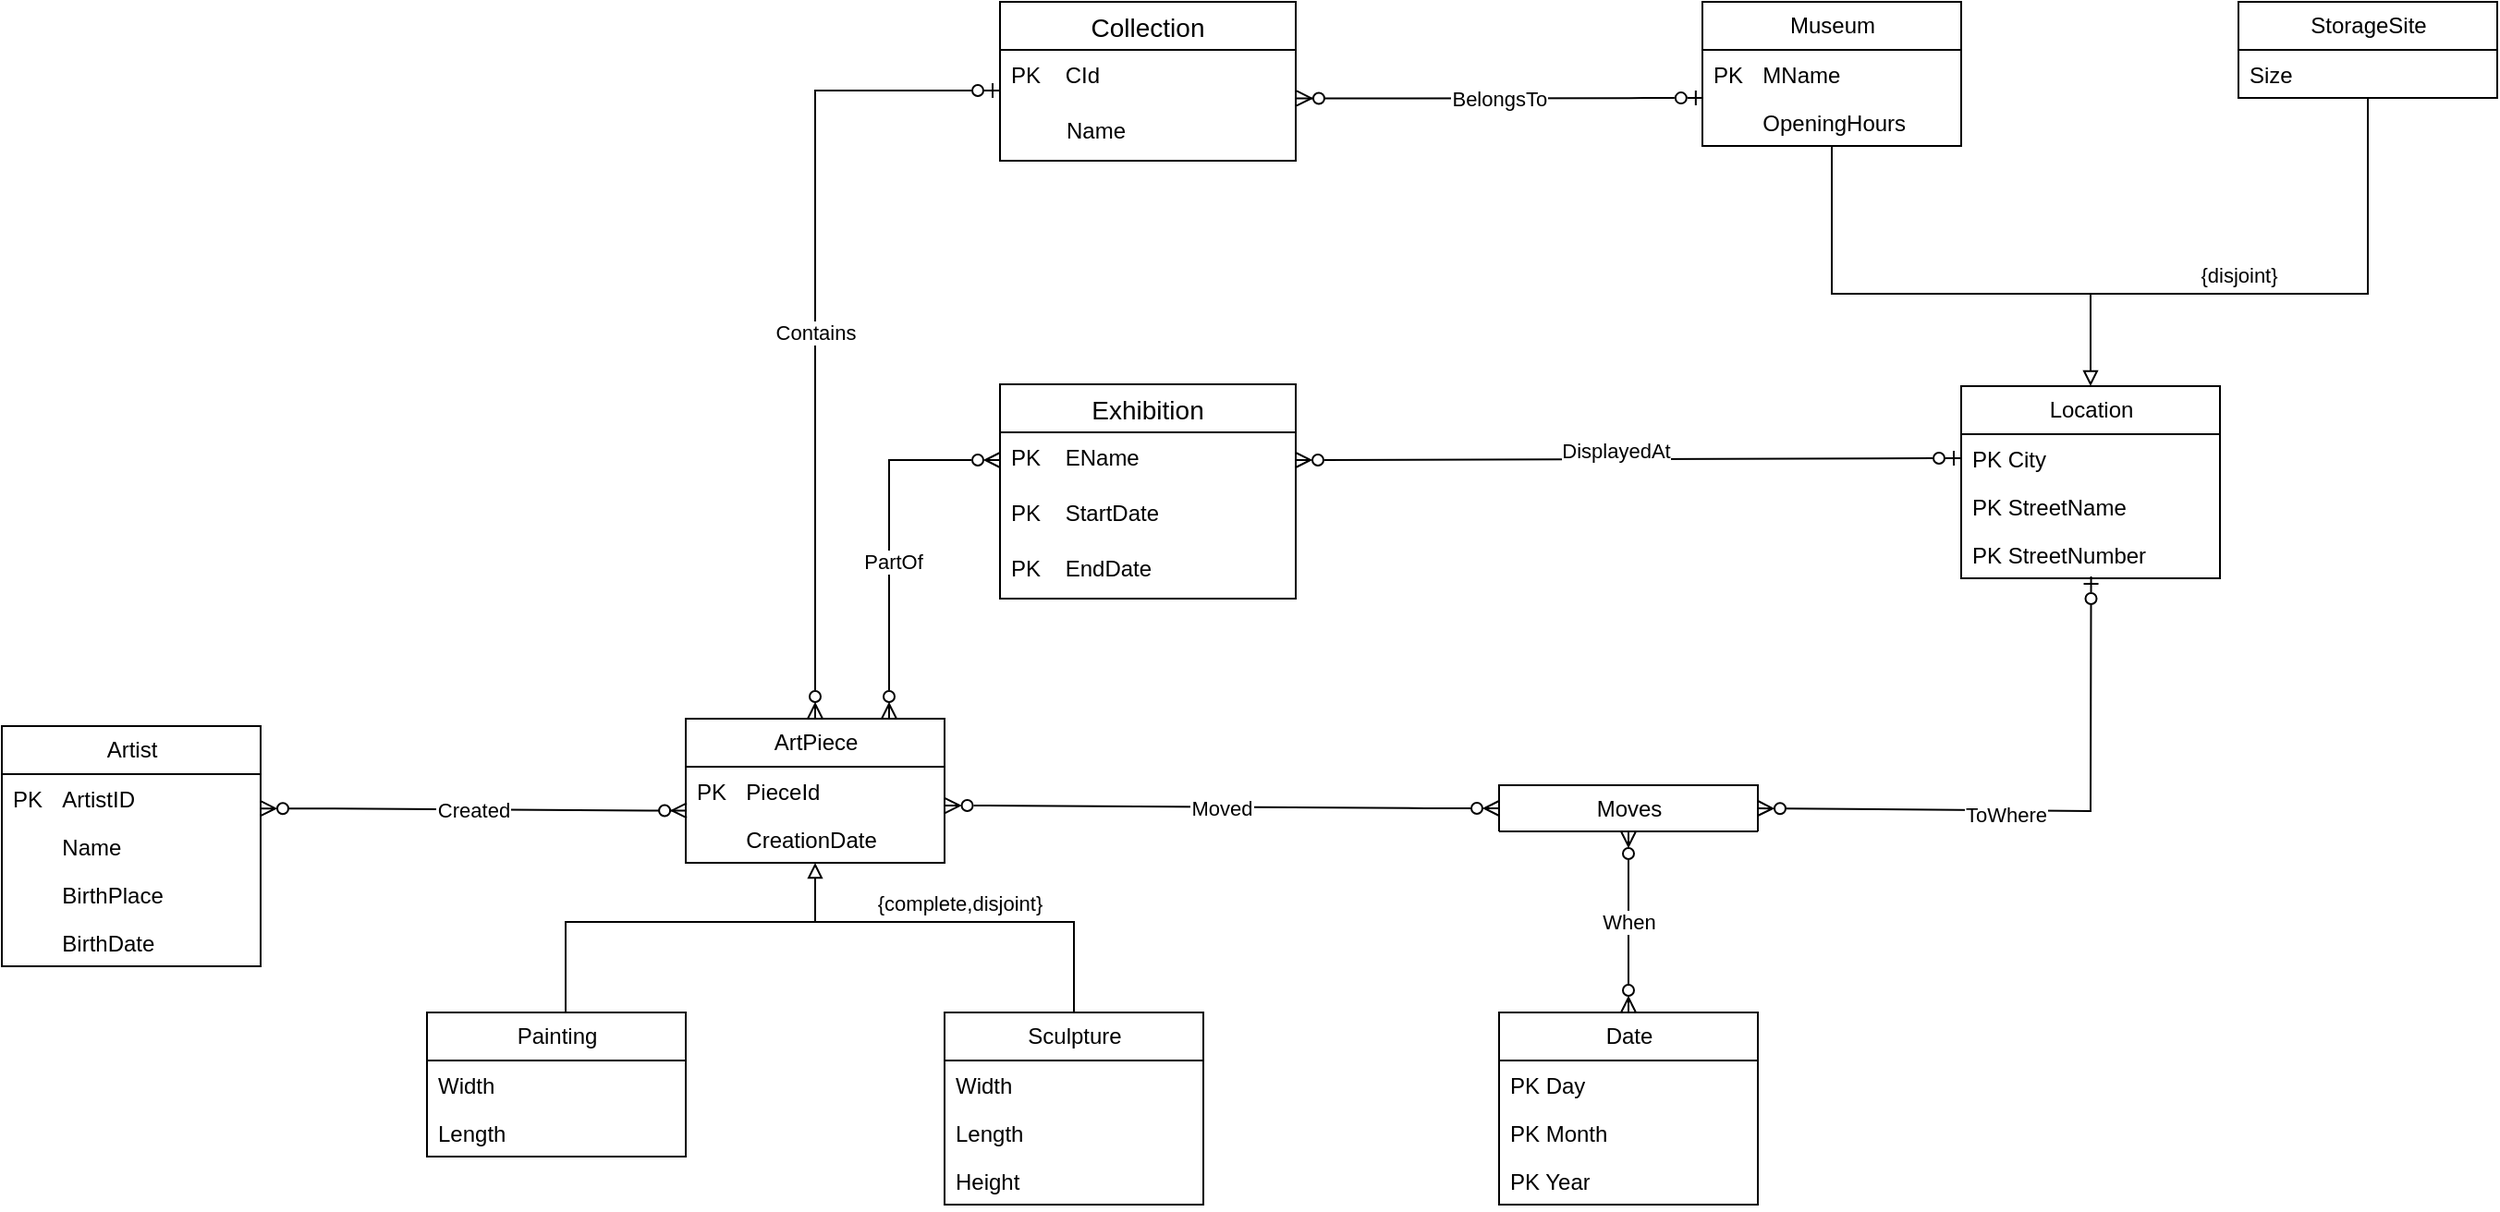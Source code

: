 <mxfile version="20.8.16" type="device"><diagram id="R2lEEEUBdFMjLlhIrx00" name="Page-1"><mxGraphModel dx="954" dy="1774" grid="1" gridSize="10" guides="1" tooltips="1" connect="1" arrows="1" fold="1" page="1" pageScale="1" pageWidth="850" pageHeight="1100" math="0" shadow="0" extFonts="Permanent Marker^https://fonts.googleapis.com/css?family=Permanent+Marker"><root><mxCell id="0"/><mxCell id="1" parent="0"/><mxCell id="C-vyLk0tnHw3VtMMgP7b-1" value="Created" style="edgeStyle=entityRelationEdgeStyle;endArrow=ERzeroToMany;startArrow=ERzeroToMany;endFill=1;startFill=0;exitX=1;exitY=0.716;exitDx=0;exitDy=0;entryX=0.004;entryY=-0.087;entryDx=0;entryDy=0;entryPerimeter=0;exitPerimeter=0;" parent="1" source="9fFGTDDnQGLnsMgLMW3F-2" target="9fFGTDDnQGLnsMgLMW3F-7" edge="1"><mxGeometry width="100" height="100" relative="1" as="geometry"><mxPoint x="360" y="165" as="sourcePoint"/><mxPoint x="370" y="180" as="targetPoint"/></mxGeometry></mxCell><mxCell id="9fFGTDDnQGLnsMgLMW3F-1" value="Artist" style="swimlane;fontStyle=0;childLayout=stackLayout;horizontal=1;startSize=26;fillColor=none;horizontalStack=0;resizeParent=1;resizeParentMax=0;resizeLast=0;collapsible=1;marginBottom=0;html=1;" parent="1" vertex="1"><mxGeometry x="120" y="314" width="140" height="130" as="geometry"><mxRectangle x="120" y="293" width="70" height="30" as="alternateBounds"/></mxGeometry></mxCell><mxCell id="9fFGTDDnQGLnsMgLMW3F-2" value="PK&lt;span style=&quot;white-space: pre;&quot;&gt;&#9;ArtistID&lt;/span&gt;" style="text;strokeColor=none;fillColor=none;align=left;verticalAlign=top;spacingLeft=4;spacingRight=4;overflow=hidden;rotatable=0;points=[[0,0.5],[1,0.5]];portConstraint=eastwest;whiteSpace=wrap;html=1;" parent="9fFGTDDnQGLnsMgLMW3F-1" vertex="1"><mxGeometry y="26" width="140" height="26" as="geometry"/></mxCell><mxCell id="cfvbCOEu3X5dliOrHv4Z-3" value="&lt;span style=&quot;white-space: pre;&quot;&gt;&#9;&lt;/span&gt;Name" style="text;strokeColor=none;fillColor=none;align=left;verticalAlign=top;spacingLeft=4;spacingRight=4;overflow=hidden;rotatable=0;points=[[0,0.5],[1,0.5]];portConstraint=eastwest;whiteSpace=wrap;html=1;" parent="9fFGTDDnQGLnsMgLMW3F-1" vertex="1"><mxGeometry y="52" width="140" height="26" as="geometry"/></mxCell><mxCell id="9fFGTDDnQGLnsMgLMW3F-3" value="&lt;span style=&quot;white-space: pre;&quot;&gt;&#9;&lt;/span&gt;BirthPlace" style="text;strokeColor=none;fillColor=none;align=left;verticalAlign=top;spacingLeft=4;spacingRight=4;overflow=hidden;rotatable=0;points=[[0,0.5],[1,0.5]];portConstraint=eastwest;whiteSpace=wrap;html=1;" parent="9fFGTDDnQGLnsMgLMW3F-1" vertex="1"><mxGeometry y="78" width="140" height="26" as="geometry"/></mxCell><mxCell id="9fFGTDDnQGLnsMgLMW3F-4" value="&lt;span style=&quot;white-space: pre;&quot;&gt;&#9;&lt;/span&gt;BirthDate" style="text;strokeColor=none;fillColor=none;align=left;verticalAlign=top;spacingLeft=4;spacingRight=4;overflow=hidden;rotatable=0;points=[[0,0.5],[1,0.5]];portConstraint=eastwest;whiteSpace=wrap;html=1;" parent="9fFGTDDnQGLnsMgLMW3F-1" vertex="1"><mxGeometry y="104" width="140" height="26" as="geometry"/></mxCell><mxCell id="9fFGTDDnQGLnsMgLMW3F-5" value="ArtPiece" style="swimlane;fontStyle=0;childLayout=stackLayout;horizontal=1;startSize=26;fillColor=none;horizontalStack=0;resizeParent=1;resizeParentMax=0;resizeLast=0;collapsible=1;marginBottom=0;html=1;" parent="1" vertex="1"><mxGeometry x="490" y="310" width="140" height="78" as="geometry"/></mxCell><mxCell id="9fFGTDDnQGLnsMgLMW3F-6" value="PK&lt;span style=&quot;white-space: pre;&quot;&gt;&#9;&lt;/span&gt;PieceId" style="text;strokeColor=none;fillColor=none;align=left;verticalAlign=top;spacingLeft=4;spacingRight=4;overflow=hidden;rotatable=0;points=[[0,0.5],[1,0.5]];portConstraint=eastwest;whiteSpace=wrap;html=1;" parent="9fFGTDDnQGLnsMgLMW3F-5" vertex="1"><mxGeometry y="26" width="140" height="26" as="geometry"/></mxCell><mxCell id="9fFGTDDnQGLnsMgLMW3F-7" value="&lt;span style=&quot;white-space: pre;&quot;&gt;&#9;&lt;/span&gt;CreationDate" style="text;strokeColor=none;fillColor=none;align=left;verticalAlign=top;spacingLeft=4;spacingRight=4;overflow=hidden;rotatable=0;points=[[0,0.5],[1,0.5]];portConstraint=eastwest;whiteSpace=wrap;html=1;" parent="9fFGTDDnQGLnsMgLMW3F-5" vertex="1"><mxGeometry y="52" width="140" height="26" as="geometry"/></mxCell><mxCell id="9fFGTDDnQGLnsMgLMW3F-9" value="" style="endArrow=block;html=1;rounded=0;endFill=0;" parent="1" edge="1"><mxGeometry width="50" height="50" relative="1" as="geometry"><mxPoint x="560" y="420" as="sourcePoint"/><mxPoint x="560" y="388" as="targetPoint"/></mxGeometry></mxCell><mxCell id="9fFGTDDnQGLnsMgLMW3F-10" value="Painting" style="swimlane;fontStyle=0;childLayout=stackLayout;horizontal=1;startSize=26;fillColor=none;horizontalStack=0;resizeParent=1;resizeParentMax=0;resizeLast=0;collapsible=1;marginBottom=0;html=1;" parent="1" vertex="1"><mxGeometry x="350" y="469" width="140" height="78" as="geometry"/></mxCell><mxCell id="9fFGTDDnQGLnsMgLMW3F-11" value="Width" style="text;strokeColor=none;fillColor=none;align=left;verticalAlign=top;spacingLeft=4;spacingRight=4;overflow=hidden;rotatable=0;points=[[0,0.5],[1,0.5]];portConstraint=eastwest;whiteSpace=wrap;html=1;" parent="9fFGTDDnQGLnsMgLMW3F-10" vertex="1"><mxGeometry y="26" width="140" height="26" as="geometry"/></mxCell><mxCell id="9fFGTDDnQGLnsMgLMW3F-12" value="Length" style="text;strokeColor=none;fillColor=none;align=left;verticalAlign=top;spacingLeft=4;spacingRight=4;overflow=hidden;rotatable=0;points=[[0,0.5],[1,0.5]];portConstraint=eastwest;whiteSpace=wrap;html=1;" parent="9fFGTDDnQGLnsMgLMW3F-10" vertex="1"><mxGeometry y="52" width="140" height="26" as="geometry"/></mxCell><mxCell id="9fFGTDDnQGLnsMgLMW3F-13" value="Sculpture" style="swimlane;fontStyle=0;childLayout=stackLayout;horizontal=1;startSize=26;fillColor=none;horizontalStack=0;resizeParent=1;resizeParentMax=0;resizeLast=0;collapsible=1;marginBottom=0;html=1;" parent="1" vertex="1"><mxGeometry x="630" y="469" width="140" height="104" as="geometry"/></mxCell><mxCell id="9fFGTDDnQGLnsMgLMW3F-14" value="Width" style="text;strokeColor=none;fillColor=none;align=left;verticalAlign=top;spacingLeft=4;spacingRight=4;overflow=hidden;rotatable=0;points=[[0,0.5],[1,0.5]];portConstraint=eastwest;whiteSpace=wrap;html=1;" parent="9fFGTDDnQGLnsMgLMW3F-13" vertex="1"><mxGeometry y="26" width="140" height="26" as="geometry"/></mxCell><mxCell id="9fFGTDDnQGLnsMgLMW3F-16" value="Length" style="text;strokeColor=none;fillColor=none;align=left;verticalAlign=top;spacingLeft=4;spacingRight=4;overflow=hidden;rotatable=0;points=[[0,0.5],[1,0.5]];portConstraint=eastwest;whiteSpace=wrap;html=1;" parent="9fFGTDDnQGLnsMgLMW3F-13" vertex="1"><mxGeometry y="52" width="140" height="26" as="geometry"/></mxCell><mxCell id="9fFGTDDnQGLnsMgLMW3F-15" value="Height" style="text;strokeColor=none;fillColor=none;align=left;verticalAlign=top;spacingLeft=4;spacingRight=4;overflow=hidden;rotatable=0;points=[[0,0.5],[1,0.5]];portConstraint=eastwest;whiteSpace=wrap;html=1;" parent="9fFGTDDnQGLnsMgLMW3F-13" vertex="1"><mxGeometry y="78" width="140" height="26" as="geometry"/></mxCell><mxCell id="9fFGTDDnQGLnsMgLMW3F-17" value="" style="endArrow=none;html=1;rounded=0;" parent="1" edge="1"><mxGeometry width="50" height="50" relative="1" as="geometry"><mxPoint x="425" y="469" as="sourcePoint"/><mxPoint x="560" y="420" as="targetPoint"/><Array as="points"><mxPoint x="425" y="420"/></Array></mxGeometry></mxCell><mxCell id="9fFGTDDnQGLnsMgLMW3F-18" value="" style="endArrow=none;html=1;rounded=0;exitX=0.5;exitY=0;exitDx=0;exitDy=0;" parent="1" source="9fFGTDDnQGLnsMgLMW3F-13" edge="1"><mxGeometry width="50" height="50" relative="1" as="geometry"><mxPoint x="620" y="480" as="sourcePoint"/><mxPoint x="560" y="420" as="targetPoint"/><Array as="points"><mxPoint x="700" y="420"/></Array></mxGeometry></mxCell><mxCell id="9fFGTDDnQGLnsMgLMW3F-19" value="{complete,disjoint}" style="edgeLabel;html=1;align=center;verticalAlign=middle;resizable=0;points=[];" parent="9fFGTDDnQGLnsMgLMW3F-18" vertex="1" connectable="0"><mxGeometry x="0.175" y="-2" relative="1" as="geometry"><mxPoint y="-8" as="offset"/></mxGeometry></mxCell><mxCell id="9fFGTDDnQGLnsMgLMW3F-20" value="Moves" style="swimlane;fontStyle=0;childLayout=stackLayout;horizontal=1;startSize=26;fillColor=none;horizontalStack=0;resizeParent=1;resizeParentMax=0;resizeLast=0;collapsible=1;marginBottom=0;html=1;" parent="1" vertex="1"><mxGeometry x="930" y="346" width="140" height="25" as="geometry"/></mxCell><mxCell id="9fFGTDDnQGLnsMgLMW3F-23" value="Moved" style="edgeStyle=entityRelationEdgeStyle;endArrow=ERzeroToMany;startArrow=ERzeroToMany;endFill=0;startFill=0;exitX=1.002;exitY=0.808;exitDx=0;exitDy=0;exitPerimeter=0;entryX=0;entryY=0.5;entryDx=0;entryDy=0;" parent="1" source="9fFGTDDnQGLnsMgLMW3F-6" target="9fFGTDDnQGLnsMgLMW3F-20" edge="1"><mxGeometry width="100" height="100" relative="1" as="geometry"><mxPoint x="630" y="348" as="sourcePoint"/><mxPoint x="930" y="358" as="targetPoint"/></mxGeometry></mxCell><mxCell id="9fFGTDDnQGLnsMgLMW3F-24" value="Date" style="swimlane;fontStyle=0;childLayout=stackLayout;horizontal=1;startSize=26;fillColor=none;horizontalStack=0;resizeParent=1;resizeParentMax=0;resizeLast=0;collapsible=1;marginBottom=0;html=1;" parent="1" vertex="1"><mxGeometry x="930" y="469" width="140" height="104" as="geometry"/></mxCell><mxCell id="9fFGTDDnQGLnsMgLMW3F-25" value="PK Day" style="text;strokeColor=none;fillColor=none;align=left;verticalAlign=top;spacingLeft=4;spacingRight=4;overflow=hidden;rotatable=0;points=[[0,0.5],[1,0.5]];portConstraint=eastwest;whiteSpace=wrap;html=1;" parent="9fFGTDDnQGLnsMgLMW3F-24" vertex="1"><mxGeometry y="26" width="140" height="26" as="geometry"/></mxCell><mxCell id="9fFGTDDnQGLnsMgLMW3F-26" value="PK Month" style="text;strokeColor=none;fillColor=none;align=left;verticalAlign=top;spacingLeft=4;spacingRight=4;overflow=hidden;rotatable=0;points=[[0,0.5],[1,0.5]];portConstraint=eastwest;whiteSpace=wrap;html=1;" parent="9fFGTDDnQGLnsMgLMW3F-24" vertex="1"><mxGeometry y="52" width="140" height="26" as="geometry"/></mxCell><mxCell id="9fFGTDDnQGLnsMgLMW3F-27" value="PK Year" style="text;strokeColor=none;fillColor=none;align=left;verticalAlign=top;spacingLeft=4;spacingRight=4;overflow=hidden;rotatable=0;points=[[0,0.5],[1,0.5]];portConstraint=eastwest;whiteSpace=wrap;html=1;" parent="9fFGTDDnQGLnsMgLMW3F-24" vertex="1"><mxGeometry y="78" width="140" height="26" as="geometry"/></mxCell><mxCell id="9fFGTDDnQGLnsMgLMW3F-29" value="When" style="endArrow=ERzeroToMany;html=1;rounded=0;entryX=0.5;entryY=1;entryDx=0;entryDy=0;exitX=0.5;exitY=0;exitDx=0;exitDy=0;endFill=0;startArrow=ERzeroToMany;startFill=0;" parent="1" source="9fFGTDDnQGLnsMgLMW3F-24" target="9fFGTDDnQGLnsMgLMW3F-20" edge="1"><mxGeometry width="50" height="50" relative="1" as="geometry"><mxPoint x="780" y="420" as="sourcePoint"/><mxPoint x="1000" y="371.312" as="targetPoint"/></mxGeometry></mxCell><mxCell id="9fFGTDDnQGLnsMgLMW3F-30" value="Location" style="swimlane;fontStyle=0;childLayout=stackLayout;horizontal=1;startSize=26;fillColor=none;horizontalStack=0;resizeParent=1;resizeParentMax=0;resizeLast=0;collapsible=1;marginBottom=0;html=1;" parent="1" vertex="1"><mxGeometry x="1180" y="130" width="140" height="104" as="geometry"/></mxCell><mxCell id="9fFGTDDnQGLnsMgLMW3F-31" value="PK City" style="text;strokeColor=none;fillColor=none;align=left;verticalAlign=top;spacingLeft=4;spacingRight=4;overflow=hidden;rotatable=0;points=[[0,0.5],[1,0.5]];portConstraint=eastwest;whiteSpace=wrap;html=1;" parent="9fFGTDDnQGLnsMgLMW3F-30" vertex="1"><mxGeometry y="26" width="140" height="26" as="geometry"/></mxCell><mxCell id="9fFGTDDnQGLnsMgLMW3F-32" value="PK StreetName" style="text;strokeColor=none;fillColor=none;align=left;verticalAlign=top;spacingLeft=4;spacingRight=4;overflow=hidden;rotatable=0;points=[[0,0.5],[1,0.5]];portConstraint=eastwest;whiteSpace=wrap;html=1;" parent="9fFGTDDnQGLnsMgLMW3F-30" vertex="1"><mxGeometry y="52" width="140" height="26" as="geometry"/></mxCell><mxCell id="9fFGTDDnQGLnsMgLMW3F-33" value="PK StreetNumber" style="text;strokeColor=none;fillColor=none;align=left;verticalAlign=top;spacingLeft=4;spacingRight=4;overflow=hidden;rotatable=0;points=[[0,0.5],[1,0.5]];portConstraint=eastwest;whiteSpace=wrap;html=1;" parent="9fFGTDDnQGLnsMgLMW3F-30" vertex="1"><mxGeometry y="78" width="140" height="26" as="geometry"/></mxCell><mxCell id="9fFGTDDnQGLnsMgLMW3F-34" value="" style="endArrow=ERzeroToOne;html=1;rounded=0;exitX=1;exitY=0.5;exitDx=0;exitDy=0;entryX=0.502;entryY=0.962;entryDx=0;entryDy=0;entryPerimeter=0;endFill=0;startArrow=ERzeroToMany;startFill=0;" parent="1" source="9fFGTDDnQGLnsMgLMW3F-20" target="9fFGTDDnQGLnsMgLMW3F-33" edge="1"><mxGeometry width="50" height="50" relative="1" as="geometry"><mxPoint x="1140" y="220" as="sourcePoint"/><mxPoint x="1190" y="170" as="targetPoint"/><Array as="points"><mxPoint x="1250" y="360"/></Array></mxGeometry></mxCell><mxCell id="9fFGTDDnQGLnsMgLMW3F-35" value="ToWhere" style="edgeLabel;html=1;align=center;verticalAlign=middle;resizable=0;points=[];" parent="9fFGTDDnQGLnsMgLMW3F-34" vertex="1" connectable="0"><mxGeometry x="-0.13" y="-2" relative="1" as="geometry"><mxPoint as="offset"/></mxGeometry></mxCell><mxCell id="9fFGTDDnQGLnsMgLMW3F-36" value="" style="endArrow=block;html=1;rounded=0;endFill=0;entryX=0.5;entryY=0;entryDx=0;entryDy=0;" parent="1" target="9fFGTDDnQGLnsMgLMW3F-30" edge="1"><mxGeometry width="50" height="50" relative="1" as="geometry"><mxPoint x="1250" y="80" as="sourcePoint"/><mxPoint x="1250" y="-110" as="targetPoint"/></mxGeometry></mxCell><mxCell id="9fFGTDDnQGLnsMgLMW3F-37" value="Museum" style="swimlane;fontStyle=0;childLayout=stackLayout;horizontal=1;startSize=26;fillColor=none;horizontalStack=0;resizeParent=1;resizeParentMax=0;resizeLast=0;collapsible=1;marginBottom=0;html=1;" parent="1" vertex="1"><mxGeometry x="1040" y="-78" width="140" height="78" as="geometry"/></mxCell><mxCell id="9fFGTDDnQGLnsMgLMW3F-38" value="PK&lt;span style=&quot;white-space: pre;&quot;&gt;&#9;&lt;/span&gt;MName" style="text;strokeColor=none;fillColor=none;align=left;verticalAlign=top;spacingLeft=4;spacingRight=4;overflow=hidden;rotatable=0;points=[[0,0.5],[1,0.5]];portConstraint=eastwest;whiteSpace=wrap;html=1;" parent="9fFGTDDnQGLnsMgLMW3F-37" vertex="1"><mxGeometry y="26" width="140" height="26" as="geometry"/></mxCell><mxCell id="9fFGTDDnQGLnsMgLMW3F-39" value="&lt;span style=&quot;white-space: pre;&quot;&gt;&#9;&lt;/span&gt;OpeningHours" style="text;strokeColor=none;fillColor=none;align=left;verticalAlign=top;spacingLeft=4;spacingRight=4;overflow=hidden;rotatable=0;points=[[0,0.5],[1,0.5]];portConstraint=eastwest;whiteSpace=wrap;html=1;" parent="9fFGTDDnQGLnsMgLMW3F-37" vertex="1"><mxGeometry y="52" width="140" height="26" as="geometry"/></mxCell><mxCell id="9fFGTDDnQGLnsMgLMW3F-40" value="StorageSite" style="swimlane;fontStyle=0;childLayout=stackLayout;horizontal=1;startSize=26;fillColor=none;horizontalStack=0;resizeParent=1;resizeParentMax=0;resizeLast=0;collapsible=1;marginBottom=0;html=1;" parent="1" vertex="1"><mxGeometry x="1330" y="-78" width="140" height="52" as="geometry"/></mxCell><mxCell id="9fFGTDDnQGLnsMgLMW3F-41" value="Size" style="text;strokeColor=none;fillColor=none;align=left;verticalAlign=top;spacingLeft=4;spacingRight=4;overflow=hidden;rotatable=0;points=[[0,0.5],[1,0.5]];portConstraint=eastwest;whiteSpace=wrap;html=1;" parent="9fFGTDDnQGLnsMgLMW3F-40" vertex="1"><mxGeometry y="26" width="140" height="26" as="geometry"/></mxCell><mxCell id="9fFGTDDnQGLnsMgLMW3F-44" value="" style="endArrow=none;html=1;rounded=0;exitX=0.5;exitY=0.988;exitDx=0;exitDy=0;exitPerimeter=0;" parent="1" source="9fFGTDDnQGLnsMgLMW3F-39" edge="1"><mxGeometry width="50" height="50" relative="1" as="geometry"><mxPoint x="1115" y="-29" as="sourcePoint"/><mxPoint x="1250" y="80" as="targetPoint"/><Array as="points"><mxPoint x="1110" y="80"/></Array></mxGeometry></mxCell><mxCell id="9fFGTDDnQGLnsMgLMW3F-45" value="" style="endArrow=none;html=1;rounded=0;exitX=0.5;exitY=1;exitDx=0;exitDy=0;" parent="1" source="9fFGTDDnQGLnsMgLMW3F-40" edge="1"><mxGeometry width="50" height="50" relative="1" as="geometry"><mxPoint x="1400" y="-2.65" as="sourcePoint"/><mxPoint x="1250" y="80" as="targetPoint"/><Array as="points"><mxPoint x="1400" y="80"/></Array></mxGeometry></mxCell><mxCell id="9fFGTDDnQGLnsMgLMW3F-46" value="{disjoint}" style="edgeLabel;html=1;align=center;verticalAlign=middle;resizable=0;points=[];" parent="9fFGTDDnQGLnsMgLMW3F-45" vertex="1" connectable="0"><mxGeometry x="0.175" y="-2" relative="1" as="geometry"><mxPoint x="-26" y="-8" as="offset"/></mxGeometry></mxCell><mxCell id="zprmLrWxzYJvfJaZNkJ2-17" value="Collection" style="swimlane;fontStyle=0;childLayout=stackLayout;horizontal=1;startSize=26;horizontalStack=0;resizeParent=1;resizeParentMax=0;resizeLast=0;collapsible=1;marginBottom=0;align=center;fontSize=14;" parent="1" vertex="1"><mxGeometry x="660" y="-78" width="160" height="86" as="geometry"/></mxCell><mxCell id="zprmLrWxzYJvfJaZNkJ2-18" value="PK    CId" style="text;strokeColor=none;fillColor=none;spacingLeft=4;spacingRight=4;overflow=hidden;rotatable=0;points=[[0,0.5],[1,0.5]];portConstraint=eastwest;fontSize=12;" parent="zprmLrWxzYJvfJaZNkJ2-17" vertex="1"><mxGeometry y="26" width="160" height="30" as="geometry"/></mxCell><mxCell id="zprmLrWxzYJvfJaZNkJ2-19" value="         Name" style="text;strokeColor=none;fillColor=none;spacingLeft=4;spacingRight=4;overflow=hidden;rotatable=0;points=[[0,0.5],[1,0.5]];portConstraint=eastwest;fontSize=12;" parent="zprmLrWxzYJvfJaZNkJ2-17" vertex="1"><mxGeometry y="56" width="160" height="30" as="geometry"/></mxCell><mxCell id="zprmLrWxzYJvfJaZNkJ2-21" value="BelongsTo" style="edgeStyle=entityRelationEdgeStyle;endArrow=ERzeroToMany;startArrow=ERzeroToOne;endFill=1;startFill=0;exitX=0.003;exitY=1.002;exitDx=0;exitDy=0;exitPerimeter=0;entryX=1.003;entryY=0.874;entryDx=0;entryDy=0;entryPerimeter=0;" parent="1" source="9fFGTDDnQGLnsMgLMW3F-38" target="zprmLrWxzYJvfJaZNkJ2-18" edge="1"><mxGeometry width="100" height="100" relative="1" as="geometry"><mxPoint x="670" y="99.998" as="sourcePoint"/><mxPoint x="969.72" y="100.99" as="targetPoint"/></mxGeometry></mxCell><mxCell id="zprmLrWxzYJvfJaZNkJ2-22" value="" style="endArrow=ERzeroToOne;html=1;rounded=0;strokeColor=default;startArrow=ERzeroToMany;startFill=0;exitX=0.5;exitY=0;exitDx=0;exitDy=0;endFill=0;" parent="1" source="9fFGTDDnQGLnsMgLMW3F-5" edge="1"><mxGeometry relative="1" as="geometry"><mxPoint x="570" y="120" as="sourcePoint"/><mxPoint x="660" y="-30" as="targetPoint"/><Array as="points"><mxPoint x="560" y="-30"/></Array></mxGeometry></mxCell><mxCell id="zprmLrWxzYJvfJaZNkJ2-23" value="Contains" style="edgeLabel;html=1;align=center;verticalAlign=middle;resizable=0;points=[];" parent="zprmLrWxzYJvfJaZNkJ2-22" vertex="1" connectable="0"><mxGeometry x="-0.107" y="2" relative="1" as="geometry"><mxPoint x="2" y="-13" as="offset"/></mxGeometry></mxCell><mxCell id="zprmLrWxzYJvfJaZNkJ2-24" value="Exhibition" style="swimlane;fontStyle=0;childLayout=stackLayout;horizontal=1;startSize=26;horizontalStack=0;resizeParent=1;resizeParentMax=0;resizeLast=0;collapsible=1;marginBottom=0;align=center;fontSize=14;" parent="1" vertex="1"><mxGeometry x="660" y="129" width="160" height="116" as="geometry"/></mxCell><mxCell id="zprmLrWxzYJvfJaZNkJ2-25" value="PK    EName" style="text;strokeColor=none;fillColor=none;spacingLeft=4;spacingRight=4;overflow=hidden;rotatable=0;points=[[0,0.5],[1,0.5]];portConstraint=eastwest;fontSize=12;" parent="zprmLrWxzYJvfJaZNkJ2-24" vertex="1"><mxGeometry y="26" width="160" height="30" as="geometry"/></mxCell><mxCell id="cfvbCOEu3X5dliOrHv4Z-1" value="PK    StartDate" style="text;strokeColor=none;fillColor=none;spacingLeft=4;spacingRight=4;overflow=hidden;rotatable=0;points=[[0,0.5],[1,0.5]];portConstraint=eastwest;fontSize=12;" parent="zprmLrWxzYJvfJaZNkJ2-24" vertex="1"><mxGeometry y="56" width="160" height="30" as="geometry"/></mxCell><mxCell id="zprmLrWxzYJvfJaZNkJ2-26" value="PK    EndDate" style="text;strokeColor=none;fillColor=none;spacingLeft=4;spacingRight=4;overflow=hidden;rotatable=0;points=[[0,0.5],[1,0.5]];portConstraint=eastwest;fontSize=12;" parent="zprmLrWxzYJvfJaZNkJ2-24" vertex="1"><mxGeometry y="86" width="160" height="30" as="geometry"/></mxCell><mxCell id="zprmLrWxzYJvfJaZNkJ2-32" value="" style="endArrow=ERzeroToMany;html=1;rounded=0;strokeColor=default;exitX=0;exitY=0.5;exitDx=0;exitDy=0;startArrow=ERzeroToMany;startFill=0;endFill=0;" parent="1" source="zprmLrWxzYJvfJaZNkJ2-25" edge="1"><mxGeometry relative="1" as="geometry"><mxPoint x="660" y="150" as="sourcePoint"/><mxPoint x="600" y="310" as="targetPoint"/><Array as="points"><mxPoint x="600" y="170"/></Array></mxGeometry></mxCell><mxCell id="zprmLrWxzYJvfJaZNkJ2-33" value="PartOf" style="edgeLabel;html=1;align=center;verticalAlign=middle;resizable=0;points=[];" parent="zprmLrWxzYJvfJaZNkJ2-32" vertex="1" connectable="0"><mxGeometry x="0.144" y="2" relative="1" as="geometry"><mxPoint as="offset"/></mxGeometry></mxCell><mxCell id="zprmLrWxzYJvfJaZNkJ2-36" value="" style="endArrow=ERzeroToOne;html=1;rounded=0;strokeColor=default;entryX=0;entryY=0.5;entryDx=0;entryDy=0;startArrow=ERzeroToMany;startFill=0;endFill=0;exitX=1;exitY=0.5;exitDx=0;exitDy=0;" parent="1" source="zprmLrWxzYJvfJaZNkJ2-25" target="9fFGTDDnQGLnsMgLMW3F-31" edge="1"><mxGeometry relative="1" as="geometry"><mxPoint x="820" y="172.38" as="sourcePoint"/><mxPoint x="980" y="172.38" as="targetPoint"/></mxGeometry></mxCell><mxCell id="zprmLrWxzYJvfJaZNkJ2-37" value="DisplayedAt" style="edgeLabel;html=1;align=center;verticalAlign=middle;resizable=0;points=[];" parent="zprmLrWxzYJvfJaZNkJ2-36" vertex="1" connectable="0"><mxGeometry x="-0.043" y="5" relative="1" as="geometry"><mxPoint as="offset"/></mxGeometry></mxCell></root></mxGraphModel></diagram></mxfile>